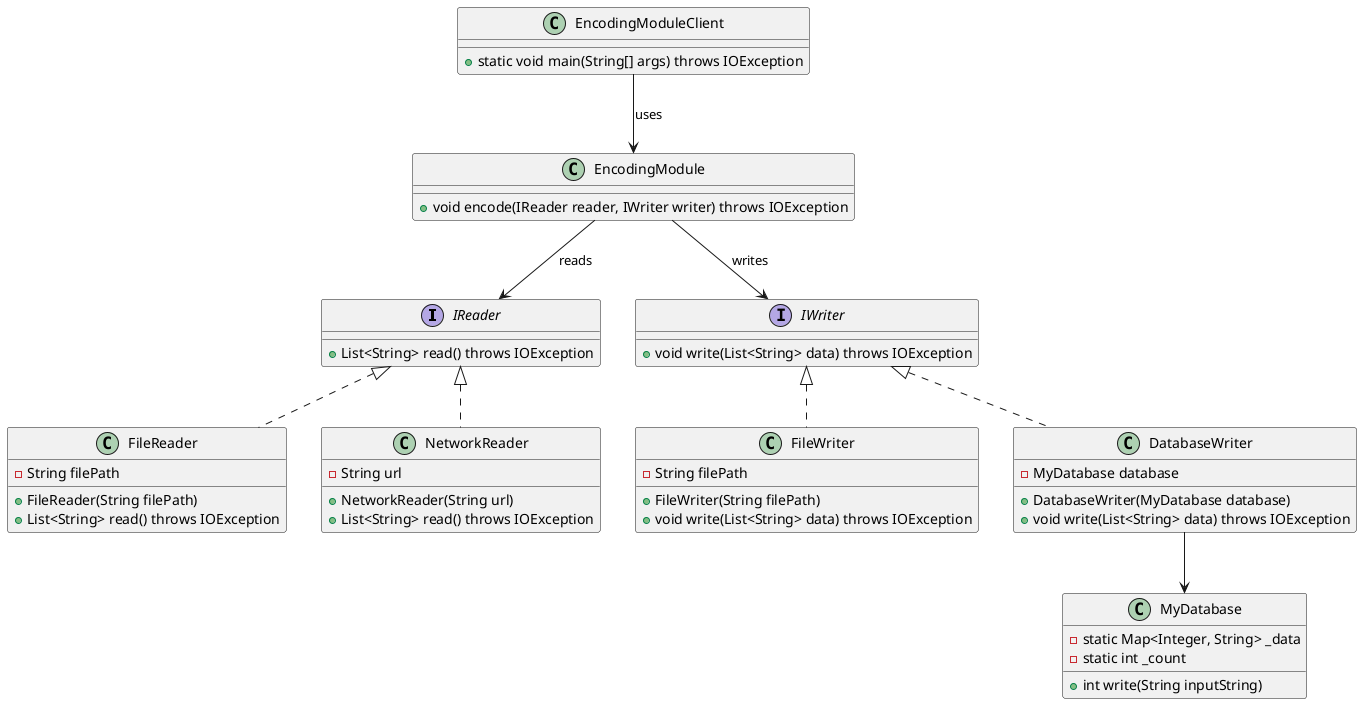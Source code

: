@startuml EncodingSystem(D)

interface IReader {
    + List<String> read() throws IOException
}

interface IWriter {
    + void write(List<String> data) throws IOException
}

class FileReader {
    - String filePath
    + FileReader(String filePath)
    + List<String> read() throws IOException
}

class FileWriter {
    - String filePath
    + FileWriter(String filePath)
    + void write(List<String> data) throws IOException
}

class NetworkReader {
    - String url
    + NetworkReader(String url)
    + List<String> read() throws IOException
}

class DatabaseWriter {
    - MyDatabase database
    + DatabaseWriter(MyDatabase database)
    + void write(List<String> data) throws IOException
}

class MyDatabase {
    - static Map<Integer, String> _data
    - static int _count
    + int write(String inputString)
}

class EncodingModule {
    + void encode(IReader reader, IWriter writer) throws IOException
}

class EncodingModuleClient {
    + static void main(String[] args) throws IOException
}

IReader <|.. FileReader
IReader <|.. NetworkReader
IWriter <|.. FileWriter
IWriter <|.. DatabaseWriter

DatabaseWriter --> MyDatabase
EncodingModule --> IReader : reads
EncodingModule --> IWriter : writes
EncodingModuleClient --> EncodingModule : uses

@enduml

